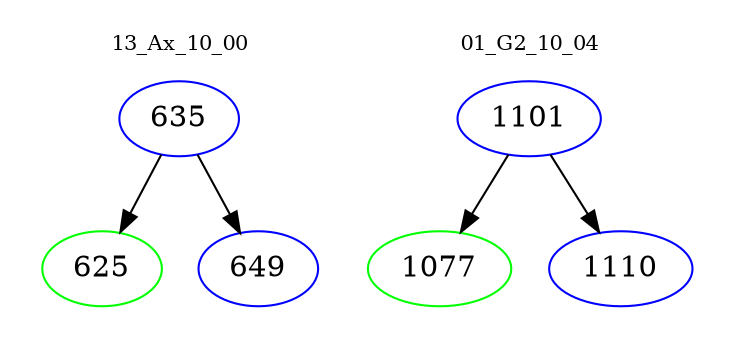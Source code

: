 digraph{
subgraph cluster_0 {
color = white
label = "13_Ax_10_00";
fontsize=10;
T0_635 [label="635", color="blue"]
T0_635 -> T0_625 [color="black"]
T0_625 [label="625", color="green"]
T0_635 -> T0_649 [color="black"]
T0_649 [label="649", color="blue"]
}
subgraph cluster_1 {
color = white
label = "01_G2_10_04";
fontsize=10;
T1_1101 [label="1101", color="blue"]
T1_1101 -> T1_1077 [color="black"]
T1_1077 [label="1077", color="green"]
T1_1101 -> T1_1110 [color="black"]
T1_1110 [label="1110", color="blue"]
}
}
